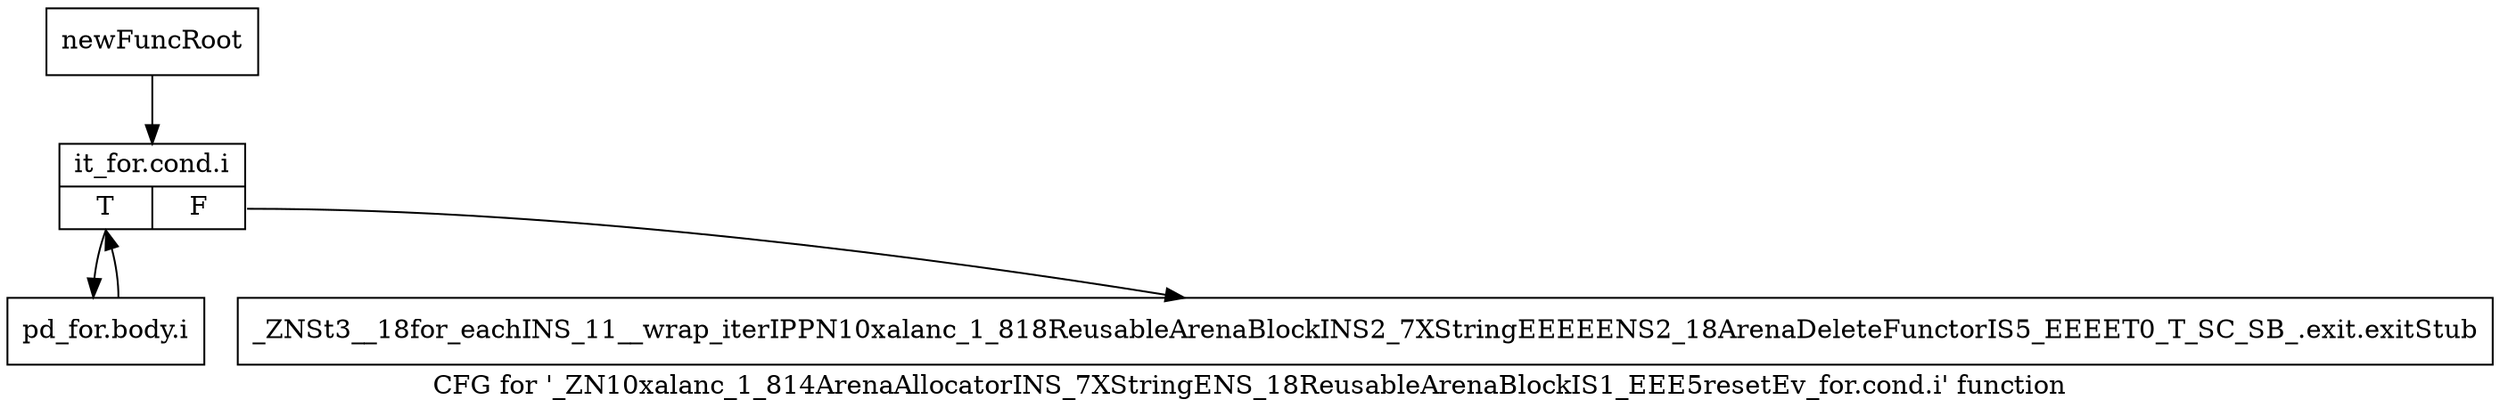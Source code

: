 digraph "CFG for '_ZN10xalanc_1_814ArenaAllocatorINS_7XStringENS_18ReusableArenaBlockIS1_EEE5resetEv_for.cond.i' function" {
	label="CFG for '_ZN10xalanc_1_814ArenaAllocatorINS_7XStringENS_18ReusableArenaBlockIS1_EEE5resetEv_for.cond.i' function";

	Node0x9ecf6a0 [shape=record,label="{newFuncRoot}"];
	Node0x9ecf6a0 -> Node0x9ecf740;
	Node0x9ecf6f0 [shape=record,label="{_ZNSt3__18for_eachINS_11__wrap_iterIPPN10xalanc_1_818ReusableArenaBlockINS2_7XStringEEEEENS2_18ArenaDeleteFunctorIS5_EEEET0_T_SC_SB_.exit.exitStub}"];
	Node0x9ecf740 [shape=record,label="{it_for.cond.i|{<s0>T|<s1>F}}"];
	Node0x9ecf740:s0 -> Node0x9ecf790;
	Node0x9ecf740:s1 -> Node0x9ecf6f0;
	Node0x9ecf790 [shape=record,label="{pd_for.body.i}"];
	Node0x9ecf790 -> Node0x9ecf740;
}
